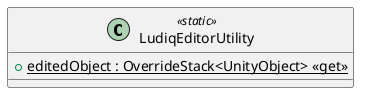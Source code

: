 @startuml
class LudiqEditorUtility <<static>> {
    + {static} editedObject : OverrideStack<UnityObject> <<get>>
}
@enduml
